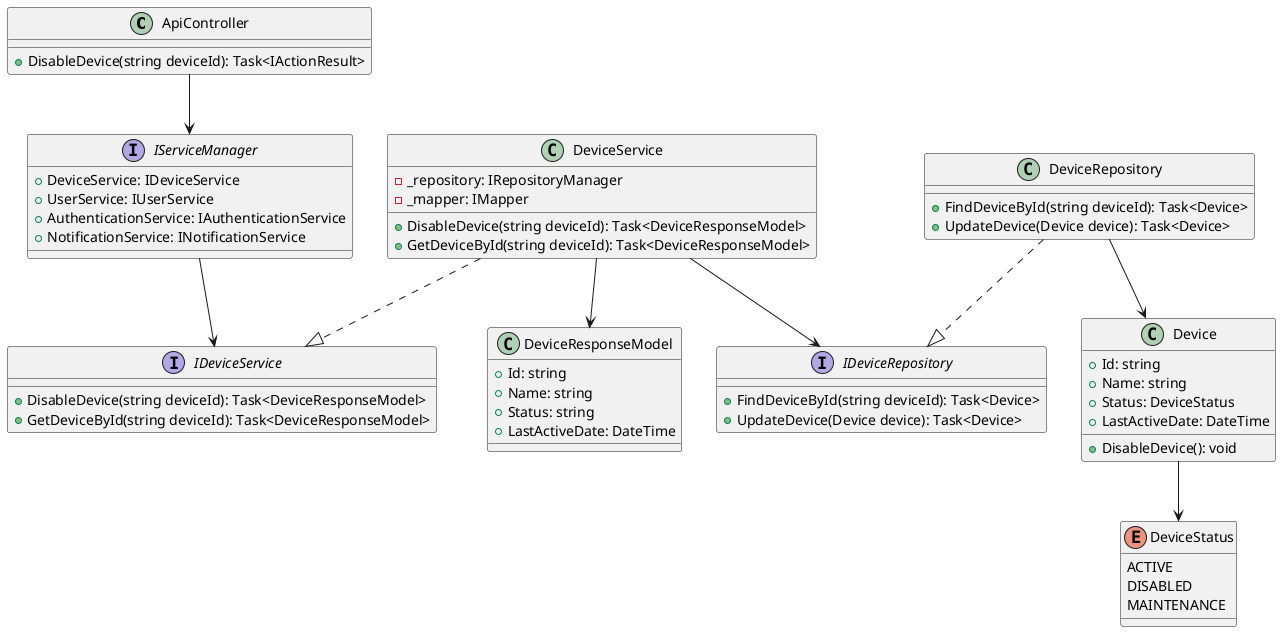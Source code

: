 @startuml
class ApiController {
  +DisableDevice(string deviceId): Task<IActionResult>
}

interface IServiceManager {
  +DeviceService: IDeviceService
  +UserService: IUserService
  +AuthenticationService: IAuthenticationService
  +NotificationService: INotificationService
}

interface IDeviceService {
  +DisableDevice(string deviceId): Task<DeviceResponseModel>
  +GetDeviceById(string deviceId): Task<DeviceResponseModel>
}

class DeviceService {
  -_repository: IRepositoryManager
  -_mapper: IMapper
  +DisableDevice(string deviceId): Task<DeviceResponseModel>
  +GetDeviceById(string deviceId): Task<DeviceResponseModel>
}

interface IDeviceRepository {
  +FindDeviceById(string deviceId): Task<Device>
  +UpdateDevice(Device device): Task<Device>
}

class DeviceRepository {
  +FindDeviceById(string deviceId): Task<Device>
  +UpdateDevice(Device device): Task<Device>
}

class Device {
  +Id: string
  +Name: string
  +Status: DeviceStatus
  +LastActiveDate: DateTime
  +DisableDevice(): void
}

enum DeviceStatus {
  ACTIVE
  DISABLED
  MAINTENANCE
}

class DeviceResponseModel {
  +Id: string
  +Name: string
  +Status: string
  +LastActiveDate: DateTime
}

ApiController --> IServiceManager
IServiceManager --> IDeviceService
DeviceService ..|> IDeviceService
DeviceService --> IDeviceRepository
DeviceRepository ..|> IDeviceRepository
DeviceRepository --> Device
Device --> DeviceStatus
DeviceService --> DeviceResponseModel
@enduml